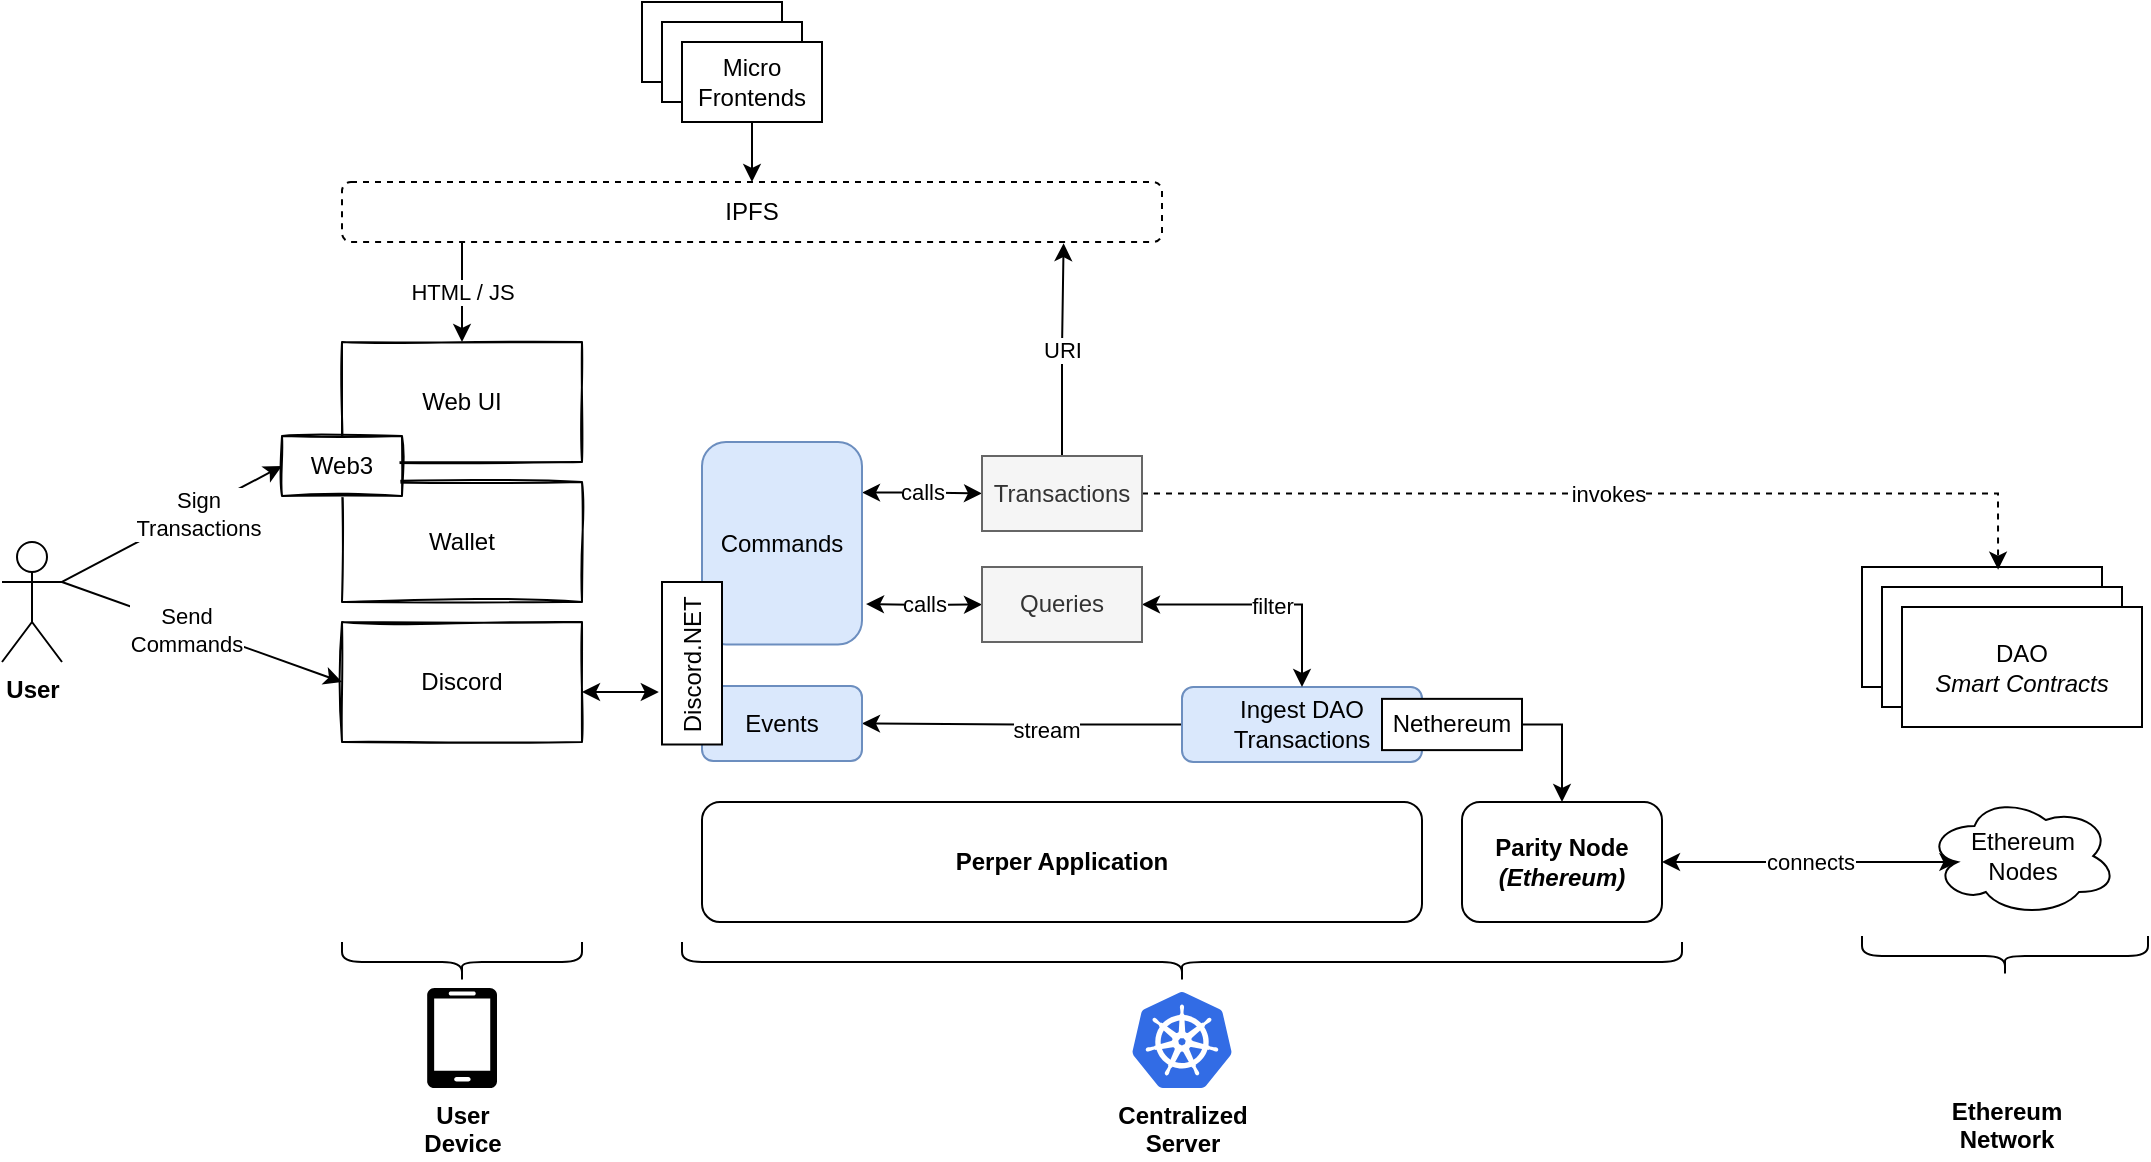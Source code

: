 <mxfile version="14.9.4" type="github">
  <diagram id="rnWuezDNMW71eREbhoyn" name="Page-1">
    <mxGraphModel dx="1888" dy="579" grid="1" gridSize="10" guides="1" tooltips="1" connect="1" arrows="1" fold="1" page="1" pageScale="1" pageWidth="850" pageHeight="1100" math="0" shadow="0">
      <root>
        <mxCell id="0" />
        <mxCell id="1" parent="0" />
        <mxCell id="7_TfvVV6yA6XL2RTCpmT-36" value="connects" style="edgeStyle=orthogonalEdgeStyle;rounded=0;orthogonalLoop=1;jettySize=auto;html=1;entryX=0.16;entryY=0.55;entryDx=0;entryDy=0;entryPerimeter=0;startArrow=classic;startFill=1;" edge="1" parent="1" source="7_TfvVV6yA6XL2RTCpmT-3" target="7_TfvVV6yA6XL2RTCpmT-9">
          <mxGeometry relative="1" as="geometry" />
        </mxCell>
        <mxCell id="7_TfvVV6yA6XL2RTCpmT-3" value="Parity Node&lt;br&gt;&lt;i&gt;(Ethereum)&lt;/i&gt;" style="rounded=1;whiteSpace=wrap;html=1;fontStyle=1" vertex="1" parent="1">
          <mxGeometry x="420" y="440" width="100" height="60" as="geometry" />
        </mxCell>
        <mxCell id="7_TfvVV6yA6XL2RTCpmT-4" value="Discord" style="rounded=0;whiteSpace=wrap;html=1;sketch=1;" vertex="1" parent="1">
          <mxGeometry x="-140" y="350" width="120" height="60" as="geometry" />
        </mxCell>
        <mxCell id="7_TfvVV6yA6XL2RTCpmT-5" value="User" style="shape=umlActor;verticalLabelPosition=bottom;verticalAlign=top;html=1;outlineConnect=0;fontStyle=1" vertex="1" parent="1">
          <mxGeometry x="-310" y="310" width="30" height="60" as="geometry" />
        </mxCell>
        <mxCell id="7_TfvVV6yA6XL2RTCpmT-9" value="Ethereum&lt;br&gt;Nodes" style="ellipse;shape=cloud;whiteSpace=wrap;html=1;" vertex="1" parent="1">
          <mxGeometry x="652.5" y="437" width="95" height="60" as="geometry" />
        </mxCell>
        <mxCell id="7_TfvVV6yA6XL2RTCpmT-8" value="Web UI" style="rounded=0;whiteSpace=wrap;html=1;sketch=1;" vertex="1" parent="1">
          <mxGeometry x="-140" y="210" width="120" height="60" as="geometry" />
        </mxCell>
        <mxCell id="7_TfvVV6yA6XL2RTCpmT-10" value="Apocryph DAO" style="rounded=0;whiteSpace=wrap;html=1;" vertex="1" parent="1">
          <mxGeometry x="620" y="322.5" width="120" height="60" as="geometry" />
        </mxCell>
        <mxCell id="7_TfvVV6yA6XL2RTCpmT-11" value="Apocryph DAO" style="rounded=0;whiteSpace=wrap;html=1;" vertex="1" parent="1">
          <mxGeometry x="630" y="332.5" width="120" height="60" as="geometry" />
        </mxCell>
        <mxCell id="7_TfvVV6yA6XL2RTCpmT-12" value="DAO&lt;br&gt;&lt;i&gt;Smart Contracts&lt;/i&gt;" style="rounded=0;whiteSpace=wrap;html=1;" vertex="1" parent="1">
          <mxGeometry x="640" y="342.5" width="120" height="60" as="geometry" />
        </mxCell>
        <mxCell id="7_TfvVV6yA6XL2RTCpmT-48" style="edgeStyle=orthogonalEdgeStyle;rounded=0;orthogonalLoop=1;jettySize=auto;html=1;entryX=1;entryY=0.5;entryDx=0;entryDy=0;startArrow=none;startFill=0;" edge="1" parent="1" source="7_TfvVV6yA6XL2RTCpmT-13" target="7_TfvVV6yA6XL2RTCpmT-40">
          <mxGeometry relative="1" as="geometry" />
        </mxCell>
        <mxCell id="7_TfvVV6yA6XL2RTCpmT-68" value="stream" style="edgeLabel;html=1;align=center;verticalAlign=middle;resizable=0;points=[];" vertex="1" connectable="0" parent="7_TfvVV6yA6XL2RTCpmT-48">
          <mxGeometry x="-0.148" y="2" relative="1" as="geometry">
            <mxPoint as="offset" />
          </mxGeometry>
        </mxCell>
        <mxCell id="7_TfvVV6yA6XL2RTCpmT-13" value="Ingest DAO&lt;br&gt;Transactions" style="rounded=1;whiteSpace=wrap;html=1;fillColor=#dae8fc;strokeColor=#6c8ebf;" vertex="1" parent="1">
          <mxGeometry x="280" y="382.5" width="120" height="37.5" as="geometry" />
        </mxCell>
        <mxCell id="7_TfvVV6yA6XL2RTCpmT-6" value="Wallet" style="rounded=0;whiteSpace=wrap;html=1;sketch=1;" vertex="1" parent="1">
          <mxGeometry x="-140" y="280" width="120" height="60" as="geometry" />
        </mxCell>
        <mxCell id="7_TfvVV6yA6XL2RTCpmT-7" value="Web3" style="rounded=0;whiteSpace=wrap;html=1;sketch=1;" vertex="1" parent="1">
          <mxGeometry x="-170" y="257" width="60" height="30" as="geometry" />
        </mxCell>
        <mxCell id="7_TfvVV6yA6XL2RTCpmT-22" value="" style="endArrow=classic;html=1;exitX=1;exitY=0.333;exitDx=0;exitDy=0;exitPerimeter=0;entryX=0;entryY=0.5;entryDx=0;entryDy=0;" edge="1" parent="1" source="7_TfvVV6yA6XL2RTCpmT-5" target="7_TfvVV6yA6XL2RTCpmT-4">
          <mxGeometry width="50" height="50" relative="1" as="geometry">
            <mxPoint x="-40" y="320" as="sourcePoint" />
            <mxPoint x="10" y="270" as="targetPoint" />
          </mxGeometry>
        </mxCell>
        <mxCell id="7_TfvVV6yA6XL2RTCpmT-25" value="Send&lt;br&gt;Commands" style="edgeLabel;html=1;align=center;verticalAlign=middle;resizable=0;points=[];" vertex="1" connectable="0" parent="7_TfvVV6yA6XL2RTCpmT-22">
          <mxGeometry x="-0.109" y="-2" relative="1" as="geometry">
            <mxPoint as="offset" />
          </mxGeometry>
        </mxCell>
        <mxCell id="7_TfvVV6yA6XL2RTCpmT-23" value="" style="endArrow=classic;html=1;exitX=1;exitY=0.333;exitDx=0;exitDy=0;exitPerimeter=0;entryX=0;entryY=0.5;entryDx=0;entryDy=0;" edge="1" parent="1" source="7_TfvVV6yA6XL2RTCpmT-5" target="7_TfvVV6yA6XL2RTCpmT-7">
          <mxGeometry width="50" height="50" relative="1" as="geometry">
            <mxPoint x="-290" y="310" as="sourcePoint" />
            <mxPoint x="-210" y="260" as="targetPoint" />
          </mxGeometry>
        </mxCell>
        <mxCell id="7_TfvVV6yA6XL2RTCpmT-24" value="Sign &lt;br&gt;Transactions" style="edgeLabel;html=1;align=center;verticalAlign=middle;resizable=0;points=[];" vertex="1" connectable="0" parent="7_TfvVV6yA6XL2RTCpmT-23">
          <mxGeometry x="0.218" y="-1" relative="1" as="geometry">
            <mxPoint as="offset" />
          </mxGeometry>
        </mxCell>
        <mxCell id="7_TfvVV6yA6XL2RTCpmT-29" value="User &lt;br&gt;Device" style="verticalLabelPosition=bottom;html=1;verticalAlign=top;align=center;strokeColor=none;shape=mxgraph.azure.mobile;pointerEvents=1;fillColor=#000000;fontStyle=1" vertex="1" parent="1">
          <mxGeometry x="-97.5" y="533" width="35" height="50" as="geometry" />
        </mxCell>
        <mxCell id="7_TfvVV6yA6XL2RTCpmT-33" value="Ethereum&lt;br&gt;Network" style="shape=image;html=1;verticalAlign=top;verticalLabelPosition=bottom;labelBackgroundColor=#ffffff;imageAspect=0;aspect=fixed;image=https://cdn4.iconfinder.com/data/icons/logos-brands-5/24/ethereum-128.png;fillColor=#000000;fontStyle=1" vertex="1" parent="1">
          <mxGeometry x="667" y="531.5" width="49" height="49" as="geometry" />
        </mxCell>
        <mxCell id="7_TfvVV6yA6XL2RTCpmT-37" value="&lt;b&gt;Perper Application&lt;/b&gt;" style="rounded=1;whiteSpace=wrap;html=1;fillColor=#FFFFFF;" vertex="1" parent="1">
          <mxGeometry x="40" y="440" width="360" height="60" as="geometry" />
        </mxCell>
        <mxCell id="7_TfvVV6yA6XL2RTCpmT-31" value="&lt;b&gt;Centralized&lt;br&gt;Server&lt;br&gt;&lt;/b&gt;" style="aspect=fixed;html=1;points=[];align=center;image;fontSize=12;image=img/lib/mscae/Kubernetes.svg;fillColor=#000000;" vertex="1" parent="1">
          <mxGeometry x="255" y="535" width="50" height="48" as="geometry" />
        </mxCell>
        <mxCell id="7_TfvVV6yA6XL2RTCpmT-40" value="Events" style="rounded=1;whiteSpace=wrap;html=1;fillColor=#dae8fc;strokeColor=#6c8ebf;" vertex="1" parent="1">
          <mxGeometry x="40" y="382" width="80" height="37.5" as="geometry" />
        </mxCell>
        <mxCell id="7_TfvVV6yA6XL2RTCpmT-46" value="calls" style="edgeStyle=orthogonalEdgeStyle;rounded=0;orthogonalLoop=1;jettySize=auto;html=1;startArrow=classic;startFill=1;" edge="1" parent="1" target="7_TfvVV6yA6XL2RTCpmT-44">
          <mxGeometry relative="1" as="geometry">
            <mxPoint x="122" y="341" as="sourcePoint" />
          </mxGeometry>
        </mxCell>
        <mxCell id="7_TfvVV6yA6XL2RTCpmT-52" value="calls" style="edgeStyle=orthogonalEdgeStyle;rounded=0;orthogonalLoop=1;jettySize=auto;html=1;exitX=1;exitY=0.25;exitDx=0;exitDy=0;startArrow=classic;startFill=1;" edge="1" parent="1" source="7_TfvVV6yA6XL2RTCpmT-43" target="7_TfvVV6yA6XL2RTCpmT-51">
          <mxGeometry relative="1" as="geometry" />
        </mxCell>
        <mxCell id="7_TfvVV6yA6XL2RTCpmT-43" value="Commands" style="rounded=1;whiteSpace=wrap;html=1;sketch=0;fillColor=#dae8fc;strokeColor=#6c8ebf;" vertex="1" parent="1">
          <mxGeometry x="40" y="260" width="80" height="101.25" as="geometry" />
        </mxCell>
        <mxCell id="7_TfvVV6yA6XL2RTCpmT-47" style="edgeStyle=orthogonalEdgeStyle;rounded=0;orthogonalLoop=1;jettySize=auto;html=1;entryX=0.5;entryY=0;entryDx=0;entryDy=0;startArrow=classic;startFill=1;" edge="1" parent="1" source="7_TfvVV6yA6XL2RTCpmT-44" target="7_TfvVV6yA6XL2RTCpmT-13">
          <mxGeometry relative="1" as="geometry" />
        </mxCell>
        <mxCell id="7_TfvVV6yA6XL2RTCpmT-67" value="filter" style="edgeLabel;html=1;align=center;verticalAlign=middle;resizable=0;points=[];" vertex="1" connectable="0" parent="7_TfvVV6yA6XL2RTCpmT-47">
          <mxGeometry x="0.066" relative="1" as="geometry">
            <mxPoint as="offset" />
          </mxGeometry>
        </mxCell>
        <mxCell id="7_TfvVV6yA6XL2RTCpmT-44" value="Queries" style="rounded=0;whiteSpace=wrap;html=1;sketch=0;fillColor=#f5f5f5;strokeColor=#666666;fontColor=#333333;" vertex="1" parent="1">
          <mxGeometry x="180" y="322.5" width="80" height="37.5" as="geometry" />
        </mxCell>
        <mxCell id="7_TfvVV6yA6XL2RTCpmT-50" style="edgeStyle=orthogonalEdgeStyle;rounded=0;orthogonalLoop=1;jettySize=auto;html=1;startArrow=classic;startFill=1;exitX=-0.053;exitY=0.677;exitDx=0;exitDy=0;exitPerimeter=0;" edge="1" parent="1" source="7_TfvVV6yA6XL2RTCpmT-49">
          <mxGeometry relative="1" as="geometry">
            <mxPoint x="-20" y="385" as="targetPoint" />
          </mxGeometry>
        </mxCell>
        <mxCell id="7_TfvVV6yA6XL2RTCpmT-49" value="Discord.NET" style="rounded=0;whiteSpace=wrap;html=1;sketch=0;horizontal=0;" vertex="1" parent="1">
          <mxGeometry x="20" y="330" width="30" height="81.25" as="geometry" />
        </mxCell>
        <mxCell id="7_TfvVV6yA6XL2RTCpmT-54" value="URI" style="edgeStyle=orthogonalEdgeStyle;rounded=0;orthogonalLoop=1;jettySize=auto;html=1;entryX=0.88;entryY=1.02;entryDx=0;entryDy=0;entryPerimeter=0;startArrow=none;startFill=0;" edge="1" parent="1" source="7_TfvVV6yA6XL2RTCpmT-51" target="7_TfvVV6yA6XL2RTCpmT-53">
          <mxGeometry relative="1" as="geometry" />
        </mxCell>
        <mxCell id="7_TfvVV6yA6XL2RTCpmT-61" value="invokes" style="edgeStyle=orthogonalEdgeStyle;rounded=0;orthogonalLoop=1;jettySize=auto;html=1;entryX=0.567;entryY=0.022;entryDx=0;entryDy=0;entryPerimeter=0;startArrow=none;startFill=0;dashed=1;" edge="1" parent="1" source="7_TfvVV6yA6XL2RTCpmT-51" target="7_TfvVV6yA6XL2RTCpmT-10">
          <mxGeometry relative="1" as="geometry" />
        </mxCell>
        <mxCell id="7_TfvVV6yA6XL2RTCpmT-51" value="Transactions" style="rounded=0;whiteSpace=wrap;html=1;sketch=0;fillColor=#f5f5f5;strokeColor=#666666;fontColor=#333333;" vertex="1" parent="1">
          <mxGeometry x="180" y="267" width="80" height="37.5" as="geometry" />
        </mxCell>
        <mxCell id="7_TfvVV6yA6XL2RTCpmT-55" value="HTML / JS" style="edgeStyle=orthogonalEdgeStyle;rounded=0;orthogonalLoop=1;jettySize=auto;html=1;entryX=0.5;entryY=0;entryDx=0;entryDy=0;startArrow=none;startFill=0;" edge="1" parent="1" source="7_TfvVV6yA6XL2RTCpmT-53" target="7_TfvVV6yA6XL2RTCpmT-8">
          <mxGeometry relative="1" as="geometry">
            <Array as="points">
              <mxPoint x="-80" y="180" />
              <mxPoint x="-80" y="180" />
            </Array>
          </mxGeometry>
        </mxCell>
        <mxCell id="7_TfvVV6yA6XL2RTCpmT-53" value="IPFS" style="rounded=1;whiteSpace=wrap;html=1;sketch=0;fillColor=#FFFFFF;dashed=1;" vertex="1" parent="1">
          <mxGeometry x="-140" y="130" width="410" height="30" as="geometry" />
        </mxCell>
        <mxCell id="7_TfvVV6yA6XL2RTCpmT-58" value="" style="rounded=0;whiteSpace=wrap;html=1;" vertex="1" parent="1">
          <mxGeometry x="10" y="40" width="70" height="40" as="geometry" />
        </mxCell>
        <mxCell id="7_TfvVV6yA6XL2RTCpmT-59" value="" style="rounded=0;whiteSpace=wrap;html=1;" vertex="1" parent="1">
          <mxGeometry x="20" y="50" width="70" height="40" as="geometry" />
        </mxCell>
        <mxCell id="7_TfvVV6yA6XL2RTCpmT-70" value="" style="edgeStyle=orthogonalEdgeStyle;rounded=0;orthogonalLoop=1;jettySize=auto;html=1;startArrow=none;startFill=0;" edge="1" parent="1" source="7_TfvVV6yA6XL2RTCpmT-60" target="7_TfvVV6yA6XL2RTCpmT-53">
          <mxGeometry relative="1" as="geometry" />
        </mxCell>
        <mxCell id="7_TfvVV6yA6XL2RTCpmT-60" value="Micro &lt;br&gt;Frontends" style="rounded=0;whiteSpace=wrap;html=1;" vertex="1" parent="1">
          <mxGeometry x="30" y="60" width="70" height="40" as="geometry" />
        </mxCell>
        <mxCell id="7_TfvVV6yA6XL2RTCpmT-63" value="" style="shape=curlyBracket;whiteSpace=wrap;html=1;rounded=1;sketch=0;fillColor=#FFFFFF;rotation=-90;" vertex="1" parent="1">
          <mxGeometry x="-90" y="460" width="20" height="120" as="geometry" />
        </mxCell>
        <mxCell id="7_TfvVV6yA6XL2RTCpmT-64" value="" style="shape=curlyBracket;whiteSpace=wrap;html=1;rounded=1;sketch=0;fillColor=#FFFFFF;rotation=-90;" vertex="1" parent="1">
          <mxGeometry x="270" y="270" width="20" height="500" as="geometry" />
        </mxCell>
        <mxCell id="7_TfvVV6yA6XL2RTCpmT-65" value="" style="shape=curlyBracket;whiteSpace=wrap;html=1;rounded=1;sketch=0;fillColor=#FFFFFF;rotation=-90;" vertex="1" parent="1">
          <mxGeometry x="681.5" y="445.5" width="20" height="143" as="geometry" />
        </mxCell>
        <mxCell id="7_TfvVV6yA6XL2RTCpmT-72" value="" style="edgeStyle=orthogonalEdgeStyle;rounded=0;orthogonalLoop=1;jettySize=auto;html=1;startArrow=none;startFill=0;exitX=1;exitY=0.5;exitDx=0;exitDy=0;" edge="1" parent="1" source="7_TfvVV6yA6XL2RTCpmT-71" target="7_TfvVV6yA6XL2RTCpmT-3">
          <mxGeometry relative="1" as="geometry" />
        </mxCell>
        <mxCell id="7_TfvVV6yA6XL2RTCpmT-71" value="Nethereum" style="rounded=0;whiteSpace=wrap;html=1;sketch=0;horizontal=1;" vertex="1" parent="1">
          <mxGeometry x="380" y="388.43" width="70" height="25.63" as="geometry" />
        </mxCell>
      </root>
    </mxGraphModel>
  </diagram>
</mxfile>

